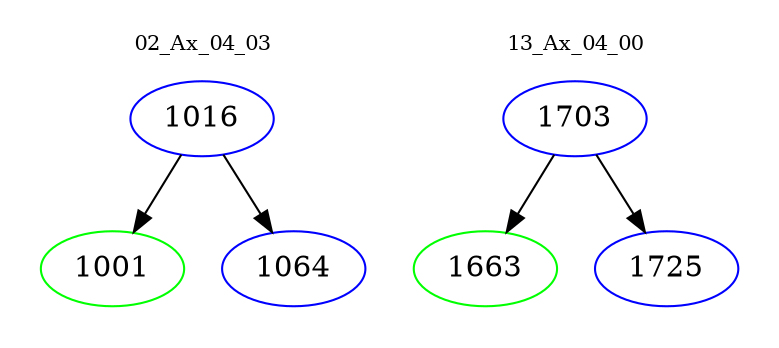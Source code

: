 digraph{
subgraph cluster_0 {
color = white
label = "02_Ax_04_03";
fontsize=10;
T0_1016 [label="1016", color="blue"]
T0_1016 -> T0_1001 [color="black"]
T0_1001 [label="1001", color="green"]
T0_1016 -> T0_1064 [color="black"]
T0_1064 [label="1064", color="blue"]
}
subgraph cluster_1 {
color = white
label = "13_Ax_04_00";
fontsize=10;
T1_1703 [label="1703", color="blue"]
T1_1703 -> T1_1663 [color="black"]
T1_1663 [label="1663", color="green"]
T1_1703 -> T1_1725 [color="black"]
T1_1725 [label="1725", color="blue"]
}
}
